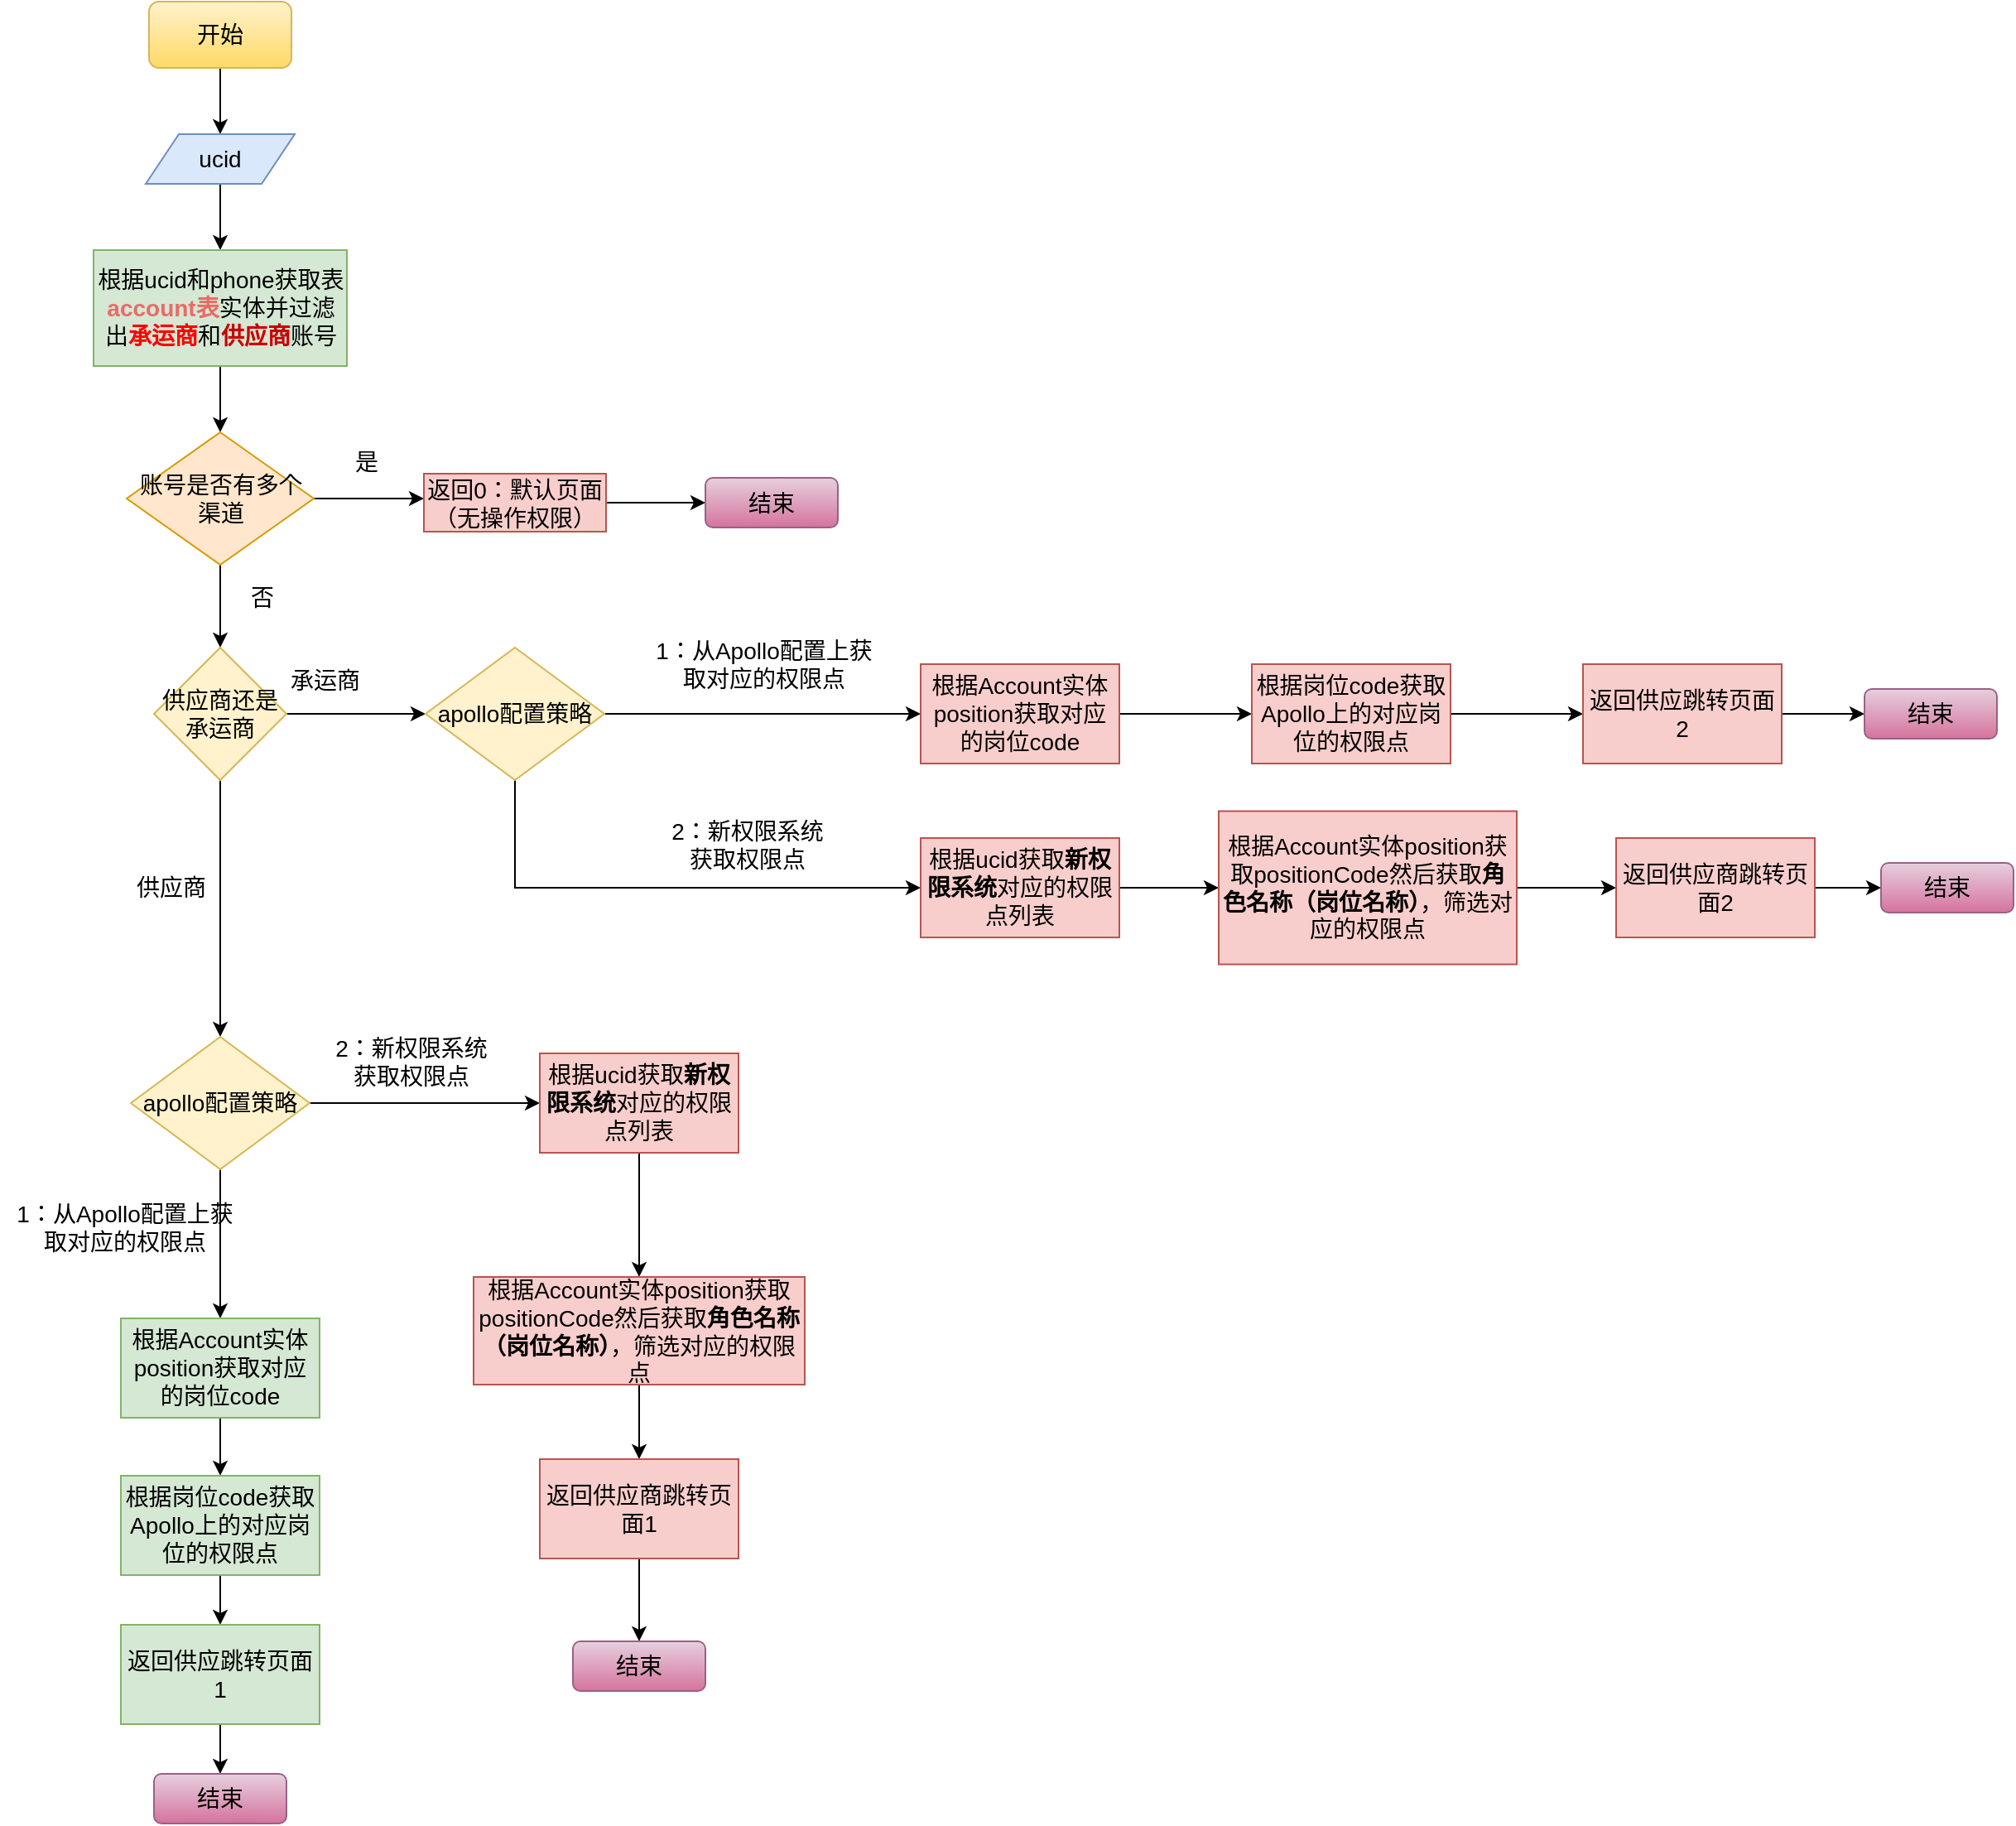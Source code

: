 <mxfile version="17.4.4" type="github">
  <diagram id="prtHgNgQTEPvFCAcTncT" name="Page-1">
    <mxGraphModel dx="1422" dy="772" grid="1" gridSize="10" guides="1" tooltips="1" connect="1" arrows="1" fold="1" page="1" pageScale="1" pageWidth="827" pageHeight="1169" math="0" shadow="0">
      <root>
        <mxCell id="0" />
        <mxCell id="1" parent="0" />
        <mxCell id="sRkkbddAAaS8duBaIrbH-31" style="edgeStyle=none;rounded=0;orthogonalLoop=1;jettySize=auto;html=1;exitX=0.5;exitY=1;exitDx=0;exitDy=0;entryX=0.5;entryY=0;entryDx=0;entryDy=0;fontSize=14;fontColor=#000000;" edge="1" parent="1" source="sRkkbddAAaS8duBaIrbH-21" target="sRkkbddAAaS8duBaIrbH-22">
          <mxGeometry relative="1" as="geometry" />
        </mxCell>
        <mxCell id="sRkkbddAAaS8duBaIrbH-21" value="&lt;font style=&quot;font-size: 14px&quot;&gt;开始&lt;/font&gt;" style="rounded=1;whiteSpace=wrap;html=1;fillColor=#fff2cc;gradientColor=#ffd966;strokeColor=#d6b656;" vertex="1" parent="1">
          <mxGeometry x="354" y="60" width="86" height="40" as="geometry" />
        </mxCell>
        <mxCell id="sRkkbddAAaS8duBaIrbH-32" style="edgeStyle=none;rounded=0;orthogonalLoop=1;jettySize=auto;html=1;exitX=0.5;exitY=1;exitDx=0;exitDy=0;fontSize=14;fontColor=#000000;" edge="1" parent="1" source="sRkkbddAAaS8duBaIrbH-22" target="sRkkbddAAaS8duBaIrbH-23">
          <mxGeometry relative="1" as="geometry" />
        </mxCell>
        <mxCell id="sRkkbddAAaS8duBaIrbH-22" value="ucid" style="shape=parallelogram;perimeter=parallelogramPerimeter;whiteSpace=wrap;html=1;fixedSize=1;fontSize=14;fillColor=#dae8fc;strokeColor=#6c8ebf;" vertex="1" parent="1">
          <mxGeometry x="352" y="140" width="90" height="30" as="geometry" />
        </mxCell>
        <mxCell id="sRkkbddAAaS8duBaIrbH-33" style="edgeStyle=none;rounded=0;orthogonalLoop=1;jettySize=auto;html=1;exitX=0.5;exitY=1;exitDx=0;exitDy=0;fontSize=14;fontColor=#000000;" edge="1" parent="1" source="sRkkbddAAaS8duBaIrbH-23" target="sRkkbddAAaS8duBaIrbH-24">
          <mxGeometry relative="1" as="geometry" />
        </mxCell>
        <mxCell id="sRkkbddAAaS8duBaIrbH-23" value="根据ucid和phone获取表&lt;font color=&quot;#ea6b66&quot;&gt;&lt;b&gt;account表&lt;/b&gt;&lt;/font&gt;实体并过滤出&lt;font color=&quot;#ff0000&quot;&gt;&lt;b&gt;承运商&lt;/b&gt;&lt;/font&gt;和&lt;font color=&quot;#cc0000&quot;&gt;&lt;b&gt;供应商&lt;/b&gt;&lt;/font&gt;账号" style="rounded=0;whiteSpace=wrap;html=1;fontSize=14;fillColor=#d5e8d4;strokeColor=#82b366;" vertex="1" parent="1">
          <mxGeometry x="320.5" y="210" width="153" height="70" as="geometry" />
        </mxCell>
        <mxCell id="sRkkbddAAaS8duBaIrbH-25" style="edgeStyle=none;rounded=0;orthogonalLoop=1;jettySize=auto;html=1;exitX=1;exitY=0.5;exitDx=0;exitDy=0;fontSize=14;fontColor=#000000;" edge="1" parent="1" source="sRkkbddAAaS8duBaIrbH-24">
          <mxGeometry relative="1" as="geometry">
            <mxPoint x="520" y="360" as="targetPoint" />
          </mxGeometry>
        </mxCell>
        <mxCell id="sRkkbddAAaS8duBaIrbH-38" style="edgeStyle=none;rounded=0;orthogonalLoop=1;jettySize=auto;html=1;exitX=0.5;exitY=1;exitDx=0;exitDy=0;entryX=0.5;entryY=0;entryDx=0;entryDy=0;fontSize=14;fontColor=#000000;" edge="1" parent="1" source="sRkkbddAAaS8duBaIrbH-24" target="sRkkbddAAaS8duBaIrbH-37">
          <mxGeometry relative="1" as="geometry" />
        </mxCell>
        <mxCell id="sRkkbddAAaS8duBaIrbH-24" value="&lt;font color=&quot;#000000&quot;&gt;账号是否有多个渠道&lt;/font&gt;" style="rhombus;whiteSpace=wrap;html=1;fontSize=14;fillColor=#ffe6cc;strokeColor=#d79b00;" vertex="1" parent="1">
          <mxGeometry x="340.5" y="320" width="113" height="80" as="geometry" />
        </mxCell>
        <mxCell id="sRkkbddAAaS8duBaIrbH-29" style="edgeStyle=none;rounded=0;orthogonalLoop=1;jettySize=auto;html=1;exitX=1;exitY=0.5;exitDx=0;exitDy=0;fontSize=14;fontColor=#000000;" edge="1" parent="1" source="sRkkbddAAaS8duBaIrbH-27" target="sRkkbddAAaS8duBaIrbH-28">
          <mxGeometry relative="1" as="geometry" />
        </mxCell>
        <mxCell id="sRkkbddAAaS8duBaIrbH-27" value="返回0：默认页面（无操作权限）" style="rounded=0;whiteSpace=wrap;html=1;fontSize=14;fillColor=#f8cecc;strokeColor=#b85450;" vertex="1" parent="1">
          <mxGeometry x="520" y="345" width="110" height="35" as="geometry" />
        </mxCell>
        <mxCell id="sRkkbddAAaS8duBaIrbH-28" value="结束" style="rounded=1;whiteSpace=wrap;html=1;fontSize=14;fillColor=#e6d0de;gradientColor=#d5739d;strokeColor=#996185;" vertex="1" parent="1">
          <mxGeometry x="690" y="347.5" width="80" height="30" as="geometry" />
        </mxCell>
        <mxCell id="sRkkbddAAaS8duBaIrbH-30" value="是" style="text;html=1;align=center;verticalAlign=middle;resizable=0;points=[];autosize=1;strokeColor=none;fillColor=none;fontSize=14;fontColor=#000000;" vertex="1" parent="1">
          <mxGeometry x="470" y="327.5" width="30" height="20" as="geometry" />
        </mxCell>
        <mxCell id="sRkkbddAAaS8duBaIrbH-36" value="否" style="text;html=1;align=center;verticalAlign=middle;resizable=0;points=[];autosize=1;strokeColor=none;fillColor=none;fontSize=14;fontColor=#000000;" vertex="1" parent="1">
          <mxGeometry x="407" y="410" width="30" height="20" as="geometry" />
        </mxCell>
        <mxCell id="sRkkbddAAaS8duBaIrbH-40" style="edgeStyle=none;rounded=0;orthogonalLoop=1;jettySize=auto;html=1;exitX=0.5;exitY=1;exitDx=0;exitDy=0;fontSize=14;fontColor=#000000;entryX=0.5;entryY=0;entryDx=0;entryDy=0;" edge="1" parent="1" source="sRkkbddAAaS8duBaIrbH-37" target="sRkkbddAAaS8duBaIrbH-42">
          <mxGeometry relative="1" as="geometry">
            <mxPoint x="397" y="580" as="targetPoint" />
          </mxGeometry>
        </mxCell>
        <mxCell id="sRkkbddAAaS8duBaIrbH-53" value="" style="edgeStyle=none;rounded=0;orthogonalLoop=1;jettySize=auto;html=1;fontSize=14;fontColor=#000000;entryX=0;entryY=0.5;entryDx=0;entryDy=0;" edge="1" parent="1" source="sRkkbddAAaS8duBaIrbH-37" target="sRkkbddAAaS8duBaIrbH-66">
          <mxGeometry relative="1" as="geometry">
            <mxPoint x="510" y="490" as="targetPoint" />
          </mxGeometry>
        </mxCell>
        <mxCell id="sRkkbddAAaS8duBaIrbH-37" value="供应商还是承运商" style="rhombus;whiteSpace=wrap;html=1;fontSize=14;fillColor=#fff2cc;strokeColor=#d6b656;" vertex="1" parent="1">
          <mxGeometry x="357" y="450" width="80" height="80" as="geometry" />
        </mxCell>
        <mxCell id="sRkkbddAAaS8duBaIrbH-41" value="供应商" style="text;html=1;align=center;verticalAlign=middle;resizable=0;points=[];autosize=1;strokeColor=none;fillColor=none;fontSize=14;fontColor=#000000;" vertex="1" parent="1">
          <mxGeometry x="337" y="585" width="60" height="20" as="geometry" />
        </mxCell>
        <mxCell id="sRkkbddAAaS8duBaIrbH-45" value="" style="edgeStyle=none;rounded=0;orthogonalLoop=1;jettySize=auto;html=1;fontSize=14;fontColor=#000000;" edge="1" parent="1" source="sRkkbddAAaS8duBaIrbH-42" target="sRkkbddAAaS8duBaIrbH-44">
          <mxGeometry relative="1" as="geometry" />
        </mxCell>
        <mxCell id="sRkkbddAAaS8duBaIrbH-48" value="" style="edgeStyle=none;rounded=0;orthogonalLoop=1;jettySize=auto;html=1;fontSize=14;fontColor=#000000;" edge="1" parent="1" source="sRkkbddAAaS8duBaIrbH-42" target="sRkkbddAAaS8duBaIrbH-47">
          <mxGeometry relative="1" as="geometry" />
        </mxCell>
        <mxCell id="sRkkbddAAaS8duBaIrbH-42" value="&lt;span&gt;apollo配置策略&lt;/span&gt;" style="rhombus;whiteSpace=wrap;html=1;fontSize=14;fillColor=#fff2cc;strokeColor=#d6b656;" vertex="1" parent="1">
          <mxGeometry x="343" y="685" width="108" height="80" as="geometry" />
        </mxCell>
        <mxCell id="sRkkbddAAaS8duBaIrbH-51" value="" style="edgeStyle=none;rounded=0;orthogonalLoop=1;jettySize=auto;html=1;fontSize=14;fontColor=#000000;" edge="1" parent="1" source="sRkkbddAAaS8duBaIrbH-44" target="sRkkbddAAaS8duBaIrbH-50">
          <mxGeometry relative="1" as="geometry" />
        </mxCell>
        <mxCell id="sRkkbddAAaS8duBaIrbH-44" value="根据Account实体position获取对应的岗位code" style="whiteSpace=wrap;html=1;fontSize=14;fillColor=#d5e8d4;strokeColor=#82b366;" vertex="1" parent="1">
          <mxGeometry x="337" y="855" width="120" height="60" as="geometry" />
        </mxCell>
        <mxCell id="sRkkbddAAaS8duBaIrbH-46" value="1：从Apollo配置上获&lt;br&gt;取对应的权限点" style="text;html=1;align=center;verticalAlign=middle;resizable=0;points=[];autosize=1;strokeColor=none;fillColor=none;fontSize=14;fontColor=#000000;" vertex="1" parent="1">
          <mxGeometry x="264" y="780" width="150" height="40" as="geometry" />
        </mxCell>
        <mxCell id="sRkkbddAAaS8duBaIrbH-56" value="" style="edgeStyle=none;rounded=0;orthogonalLoop=1;jettySize=auto;html=1;fontSize=14;fontColor=#000000;" edge="1" parent="1" source="sRkkbddAAaS8duBaIrbH-47" target="sRkkbddAAaS8duBaIrbH-55">
          <mxGeometry relative="1" as="geometry" />
        </mxCell>
        <mxCell id="sRkkbddAAaS8duBaIrbH-47" value="根据ucid获取&lt;b&gt;新权限系统&lt;/b&gt;对应的权限点列表" style="whiteSpace=wrap;html=1;fontSize=14;fillColor=#f8cecc;strokeColor=#b85450;" vertex="1" parent="1">
          <mxGeometry x="590" y="695" width="120" height="60" as="geometry" />
        </mxCell>
        <mxCell id="sRkkbddAAaS8duBaIrbH-49" value="2：新权限系统&lt;br&gt;获取权限点" style="text;html=1;align=center;verticalAlign=middle;resizable=0;points=[];autosize=1;strokeColor=none;fillColor=none;fontSize=14;fontColor=#000000;" vertex="1" parent="1">
          <mxGeometry x="457" y="680" width="110" height="40" as="geometry" />
        </mxCell>
        <mxCell id="sRkkbddAAaS8duBaIrbH-59" value="" style="edgeStyle=none;rounded=0;orthogonalLoop=1;jettySize=auto;html=1;fontSize=14;fontColor=#000000;" edge="1" parent="1" source="sRkkbddAAaS8duBaIrbH-50" target="sRkkbddAAaS8duBaIrbH-58">
          <mxGeometry relative="1" as="geometry" />
        </mxCell>
        <mxCell id="sRkkbddAAaS8duBaIrbH-50" value="根据岗位code获取Apollo上的对应岗位的权限点" style="whiteSpace=wrap;html=1;fontSize=14;fillColor=#d5e8d4;strokeColor=#82b366;" vertex="1" parent="1">
          <mxGeometry x="337" y="950" width="120" height="60" as="geometry" />
        </mxCell>
        <mxCell id="sRkkbddAAaS8duBaIrbH-54" value="承运商" style="text;html=1;align=center;verticalAlign=middle;resizable=0;points=[];autosize=1;strokeColor=none;fillColor=none;fontSize=14;fontColor=#000000;" vertex="1" parent="1">
          <mxGeometry x="430" y="460" width="60" height="20" as="geometry" />
        </mxCell>
        <mxCell id="sRkkbddAAaS8duBaIrbH-61" value="" style="edgeStyle=none;rounded=0;orthogonalLoop=1;jettySize=auto;html=1;fontSize=14;fontColor=#000000;" edge="1" parent="1" source="sRkkbddAAaS8duBaIrbH-55" target="sRkkbddAAaS8duBaIrbH-60">
          <mxGeometry relative="1" as="geometry" />
        </mxCell>
        <mxCell id="sRkkbddAAaS8duBaIrbH-55" value="根据Account实体position获取positionCode然后获取&lt;b&gt;角色名称（岗位名称）&lt;/b&gt;，筛选对应的权限点" style="whiteSpace=wrap;html=1;fontSize=14;fillColor=#f8cecc;strokeColor=#b85450;" vertex="1" parent="1">
          <mxGeometry x="550" y="830" width="200" height="65" as="geometry" />
        </mxCell>
        <mxCell id="sRkkbddAAaS8duBaIrbH-65" style="edgeStyle=none;rounded=0;orthogonalLoop=1;jettySize=auto;html=1;entryX=0.5;entryY=0;entryDx=0;entryDy=0;fontSize=14;fontColor=#000000;" edge="1" parent="1" source="sRkkbddAAaS8duBaIrbH-58" target="sRkkbddAAaS8duBaIrbH-62">
          <mxGeometry relative="1" as="geometry" />
        </mxCell>
        <mxCell id="sRkkbddAAaS8duBaIrbH-58" value="返回供应跳转页面1" style="whiteSpace=wrap;html=1;fontSize=14;fillColor=#d5e8d4;strokeColor=#82b366;" vertex="1" parent="1">
          <mxGeometry x="337" y="1040" width="120" height="60" as="geometry" />
        </mxCell>
        <mxCell id="sRkkbddAAaS8duBaIrbH-64" style="edgeStyle=none;rounded=0;orthogonalLoop=1;jettySize=auto;html=1;fontSize=14;fontColor=#000000;" edge="1" parent="1" source="sRkkbddAAaS8duBaIrbH-60" target="sRkkbddAAaS8duBaIrbH-63">
          <mxGeometry relative="1" as="geometry" />
        </mxCell>
        <mxCell id="sRkkbddAAaS8duBaIrbH-60" value="返回供应商跳转页面1" style="whiteSpace=wrap;html=1;fontSize=14;fillColor=#f8cecc;strokeColor=#b85450;" vertex="1" parent="1">
          <mxGeometry x="590" y="940" width="120" height="60" as="geometry" />
        </mxCell>
        <mxCell id="sRkkbddAAaS8duBaIrbH-62" value="结束" style="rounded=1;whiteSpace=wrap;html=1;fontSize=14;fillColor=#e6d0de;gradientColor=#d5739d;strokeColor=#996185;" vertex="1" parent="1">
          <mxGeometry x="357" y="1130" width="80" height="30" as="geometry" />
        </mxCell>
        <mxCell id="sRkkbddAAaS8duBaIrbH-63" value="结束" style="rounded=1;whiteSpace=wrap;html=1;fontSize=14;fillColor=#e6d0de;gradientColor=#d5739d;strokeColor=#996185;" vertex="1" parent="1">
          <mxGeometry x="610" y="1050" width="80" height="30" as="geometry" />
        </mxCell>
        <mxCell id="sRkkbddAAaS8duBaIrbH-70" value="" style="edgeStyle=none;rounded=0;orthogonalLoop=1;jettySize=auto;html=1;fontSize=14;fontColor=#000000;" edge="1" parent="1" source="sRkkbddAAaS8duBaIrbH-66" target="sRkkbddAAaS8duBaIrbH-69">
          <mxGeometry relative="1" as="geometry" />
        </mxCell>
        <mxCell id="sRkkbddAAaS8duBaIrbH-81" style="edgeStyle=none;rounded=0;orthogonalLoop=1;jettySize=auto;html=1;entryX=0;entryY=0.5;entryDx=0;entryDy=0;fontSize=14;fontColor=#000000;" edge="1" parent="1" source="sRkkbddAAaS8duBaIrbH-66" target="sRkkbddAAaS8duBaIrbH-79">
          <mxGeometry relative="1" as="geometry">
            <Array as="points">
              <mxPoint x="575" y="595" />
            </Array>
          </mxGeometry>
        </mxCell>
        <mxCell id="sRkkbddAAaS8duBaIrbH-66" value="apollo配置策略" style="rhombus;whiteSpace=wrap;html=1;fontSize=14;fillColor=#fff2cc;strokeColor=#d6b656;" vertex="1" parent="1">
          <mxGeometry x="521" y="450" width="108" height="80" as="geometry" />
        </mxCell>
        <mxCell id="sRkkbddAAaS8duBaIrbH-73" value="" style="edgeStyle=none;rounded=0;orthogonalLoop=1;jettySize=auto;html=1;fontSize=14;fontColor=#000000;" edge="1" parent="1" source="sRkkbddAAaS8duBaIrbH-69" target="sRkkbddAAaS8duBaIrbH-72">
          <mxGeometry relative="1" as="geometry" />
        </mxCell>
        <mxCell id="sRkkbddAAaS8duBaIrbH-69" value="&lt;span&gt;根据Account实体position获取对应的岗位code&lt;/span&gt;" style="whiteSpace=wrap;html=1;fontSize=14;fillColor=#f8cecc;strokeColor=#b85450;" vertex="1" parent="1">
          <mxGeometry x="820" y="460" width="120" height="60" as="geometry" />
        </mxCell>
        <mxCell id="sRkkbddAAaS8duBaIrbH-71" value="1：从Apollo配置上获&lt;br&gt;取对应的权限点" style="text;html=1;align=center;verticalAlign=middle;resizable=0;points=[];autosize=1;strokeColor=none;fillColor=none;fontSize=14;fontColor=#000000;" vertex="1" parent="1">
          <mxGeometry x="650" y="440" width="150" height="40" as="geometry" />
        </mxCell>
        <mxCell id="sRkkbddAAaS8duBaIrbH-76" value="" style="edgeStyle=none;rounded=0;orthogonalLoop=1;jettySize=auto;html=1;fontSize=14;fontColor=#000000;" edge="1" parent="1" source="sRkkbddAAaS8duBaIrbH-72" target="sRkkbddAAaS8duBaIrbH-75">
          <mxGeometry relative="1" as="geometry" />
        </mxCell>
        <mxCell id="sRkkbddAAaS8duBaIrbH-72" value="&lt;span&gt;根据岗位code获取Apollo上的对应岗位的权限点&lt;/span&gt;" style="whiteSpace=wrap;html=1;fontSize=14;fillColor=#f8cecc;strokeColor=#b85450;" vertex="1" parent="1">
          <mxGeometry x="1020" y="460" width="120" height="60" as="geometry" />
        </mxCell>
        <mxCell id="sRkkbddAAaS8duBaIrbH-78" style="edgeStyle=none;rounded=0;orthogonalLoop=1;jettySize=auto;html=1;entryX=0;entryY=0.5;entryDx=0;entryDy=0;fontSize=14;fontColor=#000000;" edge="1" parent="1" source="sRkkbddAAaS8duBaIrbH-75" target="sRkkbddAAaS8duBaIrbH-77">
          <mxGeometry relative="1" as="geometry" />
        </mxCell>
        <mxCell id="sRkkbddAAaS8duBaIrbH-75" value="&lt;span&gt;返回供应跳转页面2&lt;/span&gt;" style="whiteSpace=wrap;html=1;fontSize=14;fillColor=#f8cecc;strokeColor=#b85450;" vertex="1" parent="1">
          <mxGeometry x="1220" y="460" width="120" height="60" as="geometry" />
        </mxCell>
        <mxCell id="sRkkbddAAaS8duBaIrbH-77" value="结束" style="rounded=1;whiteSpace=wrap;html=1;fontSize=14;fillColor=#e6d0de;gradientColor=#d5739d;strokeColor=#996185;" vertex="1" parent="1">
          <mxGeometry x="1390" y="475" width="80" height="30" as="geometry" />
        </mxCell>
        <mxCell id="sRkkbddAAaS8duBaIrbH-83" value="" style="edgeStyle=none;rounded=0;orthogonalLoop=1;jettySize=auto;html=1;fontSize=14;fontColor=#000000;" edge="1" parent="1" source="sRkkbddAAaS8duBaIrbH-79" target="sRkkbddAAaS8duBaIrbH-82">
          <mxGeometry relative="1" as="geometry" />
        </mxCell>
        <mxCell id="sRkkbddAAaS8duBaIrbH-79" value="&lt;span&gt;根据ucid获取&lt;/span&gt;&lt;b&gt;新权限系统&lt;/b&gt;&lt;span&gt;对应的权限点列表&lt;/span&gt;" style="whiteSpace=wrap;html=1;fontSize=14;fillColor=#f8cecc;strokeColor=#b85450;" vertex="1" parent="1">
          <mxGeometry x="820" y="565" width="120" height="60" as="geometry" />
        </mxCell>
        <mxCell id="sRkkbddAAaS8duBaIrbH-85" value="" style="edgeStyle=none;rounded=0;orthogonalLoop=1;jettySize=auto;html=1;fontSize=14;fontColor=#000000;" edge="1" parent="1" source="sRkkbddAAaS8duBaIrbH-82" target="sRkkbddAAaS8duBaIrbH-84">
          <mxGeometry relative="1" as="geometry" />
        </mxCell>
        <mxCell id="sRkkbddAAaS8duBaIrbH-82" value="&lt;span&gt;根据Account实体position获取positionCode然后获取&lt;/span&gt;&lt;b&gt;角色名称（岗位名称）&lt;/b&gt;&lt;span&gt;，筛选对应的权限点&lt;/span&gt;" style="whiteSpace=wrap;html=1;fontSize=14;fillColor=#f8cecc;strokeColor=#b85450;" vertex="1" parent="1">
          <mxGeometry x="1000" y="548.75" width="180" height="92.5" as="geometry" />
        </mxCell>
        <mxCell id="sRkkbddAAaS8duBaIrbH-87" style="edgeStyle=none;rounded=0;orthogonalLoop=1;jettySize=auto;html=1;fontSize=14;fontColor=#000000;" edge="1" parent="1" source="sRkkbddAAaS8duBaIrbH-84" target="sRkkbddAAaS8duBaIrbH-86">
          <mxGeometry relative="1" as="geometry" />
        </mxCell>
        <mxCell id="sRkkbddAAaS8duBaIrbH-84" value="&lt;span&gt;返回供应商跳转页面2&lt;/span&gt;" style="whiteSpace=wrap;html=1;fontSize=14;fillColor=#f8cecc;strokeColor=#b85450;" vertex="1" parent="1">
          <mxGeometry x="1240" y="565" width="120" height="60" as="geometry" />
        </mxCell>
        <mxCell id="sRkkbddAAaS8duBaIrbH-86" value="结束" style="rounded=1;whiteSpace=wrap;html=1;fontSize=14;fillColor=#e6d0de;gradientColor=#d5739d;strokeColor=#996185;" vertex="1" parent="1">
          <mxGeometry x="1400" y="580" width="80" height="30" as="geometry" />
        </mxCell>
        <mxCell id="sRkkbddAAaS8duBaIrbH-88" value="2：新权限系统&lt;br&gt;获取权限点" style="text;html=1;align=center;verticalAlign=middle;resizable=0;points=[];autosize=1;strokeColor=none;fillColor=none;fontSize=14;fontColor=#000000;" vertex="1" parent="1">
          <mxGeometry x="660" y="548.75" width="110" height="40" as="geometry" />
        </mxCell>
      </root>
    </mxGraphModel>
  </diagram>
</mxfile>
